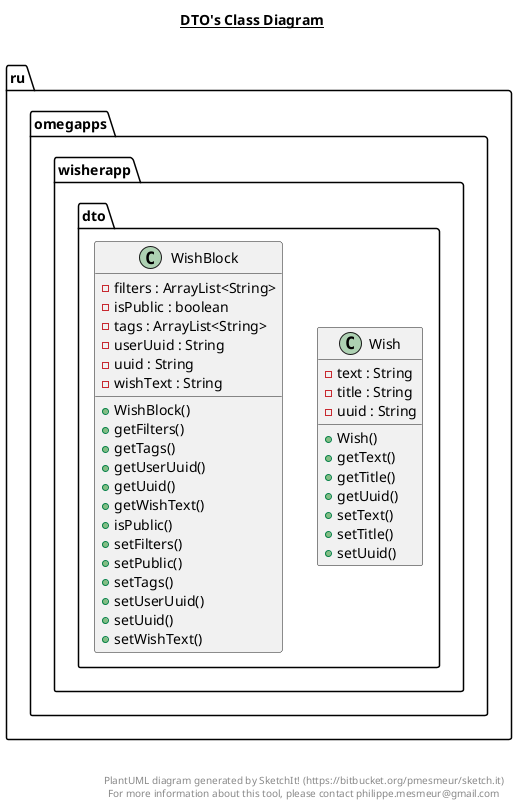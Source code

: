 @startuml

title __DTO's Class Diagram__\n

  namespace ru.omegapps.wisherapp {
    namespace dto {
      class ru.omegapps.wisherapp.dto.Wish {
          - text : String
          - title : String
          - uuid : String
          + Wish()
          + getText()
          + getTitle()
          + getUuid()
          + setText()
          + setTitle()
          + setUuid()
      }
    }
  }
  

  namespace ru.omegapps.wisherapp {
    namespace dto {
      class ru.omegapps.wisherapp.dto.WishBlock {
          - filters : ArrayList<String>
          - isPublic : boolean
          - tags : ArrayList<String>
          - userUuid : String
          - uuid : String
          - wishText : String
          + WishBlock()
          + getFilters()
          + getTags()
          + getUserUuid()
          + getUuid()
          + getWishText()
          + isPublic()
          + setFilters()
          + setPublic()
          + setTags()
          + setUserUuid()
          + setUuid()
          + setWishText()
      }
    }
  }
  



right footer


PlantUML diagram generated by SketchIt! (https://bitbucket.org/pmesmeur/sketch.it)
For more information about this tool, please contact philippe.mesmeur@gmail.com
endfooter

@enduml
